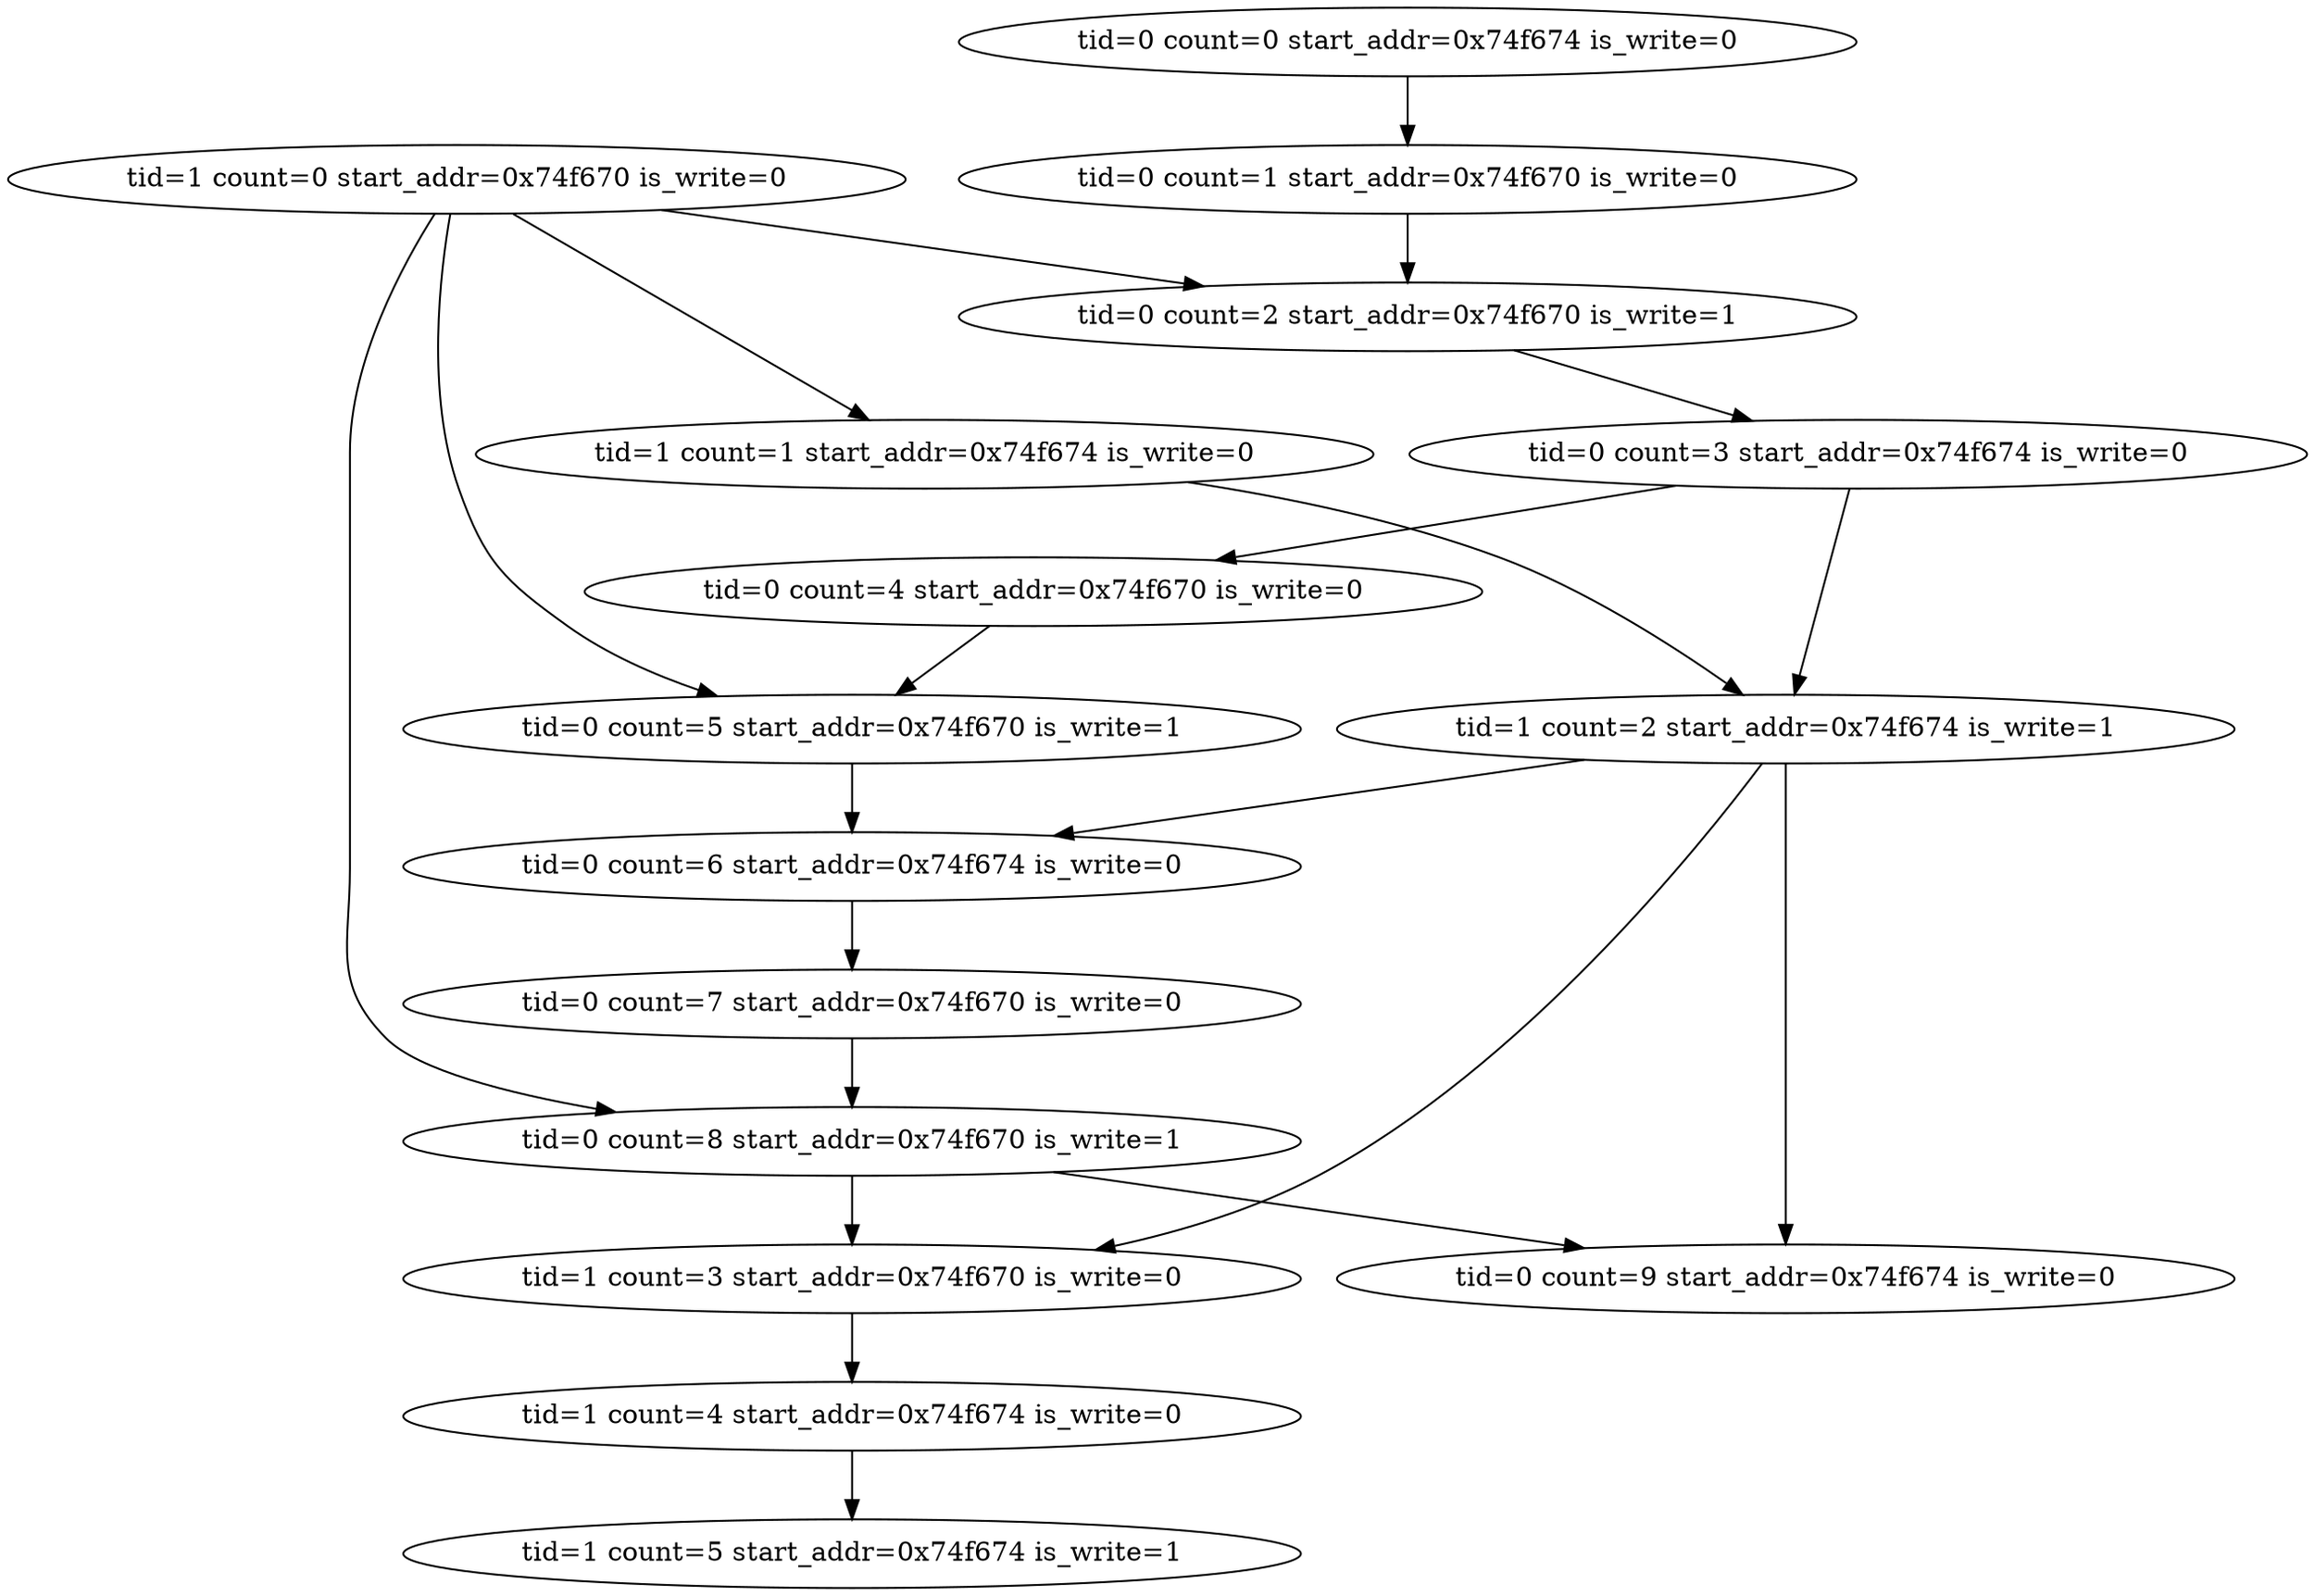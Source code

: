 digraph G {
0 [count=0, is_write=0, label="tid=0 count=0 start_addr=0x74f674 is_write=0", start_addr="0x74f674", tid=0];
1 [count=1, is_write=0, label="tid=0 count=1 start_addr=0x74f670 is_write=0", start_addr="0x74f670", tid=0];
2 [count=2, is_write=1, label="tid=0 count=2 start_addr=0x74f670 is_write=1", start_addr="0x74f670", tid=0];
3 [count=3, is_write=0, label="tid=0 count=3 start_addr=0x74f674 is_write=0", start_addr="0x74f674", tid=0];
4 [count=4, is_write=0, label="tid=0 count=4 start_addr=0x74f670 is_write=0", start_addr="0x74f670", tid=0];
5 [count=5, is_write=1, label="tid=0 count=5 start_addr=0x74f670 is_write=1", start_addr="0x74f670", tid=0];
6 [count=6, is_write=0, label="tid=0 count=6 start_addr=0x74f674 is_write=0", start_addr="0x74f674", tid=0];
7 [count=7, is_write=0, label="tid=0 count=7 start_addr=0x74f670 is_write=0", start_addr="0x74f670", tid=0];
8 [count=8, is_write=1, label="tid=0 count=8 start_addr=0x74f670 is_write=1", start_addr="0x74f670", tid=0];
9 [count=9, is_write=0, label="tid=0 count=9 start_addr=0x74f674 is_write=0", start_addr="0x74f674", tid=0];
20 [count=0, is_write=0, label="tid=1 count=0 start_addr=0x74f670 is_write=0", start_addr="0x74f670", tid=1];
21 [count=1, is_write=0, label="tid=1 count=1 start_addr=0x74f674 is_write=0", start_addr="0x74f674", tid=1];
22 [count=2, is_write=1, label="tid=1 count=2 start_addr=0x74f674 is_write=1", start_addr="0x74f674", tid=1];
23 [count=3, is_write=0, label="tid=1 count=3 start_addr=0x74f670 is_write=0", start_addr="0x74f670", tid=1];
24 [count=4, is_write=0, label="tid=1 count=4 start_addr=0x74f674 is_write=0", start_addr="0x74f674", tid=1];
25 [count=5, is_write=1, label="tid=1 count=5 start_addr=0x74f674 is_write=1", start_addr="0x74f674", tid=1];
0->1 ;
1->2 ;
2->3 ;
3->4 ;
4->5 ;
5->6 ;
6->7 ;
7->8 ;
8->9 ;
20->21 ;
21->22 ;
22->23 ;
23->24 ;
24->25 ;
3->22 ;
8->23 ;
20->8 ;
20->2 ;
20->5 ;
22->9 ;
22->6 ;
}

